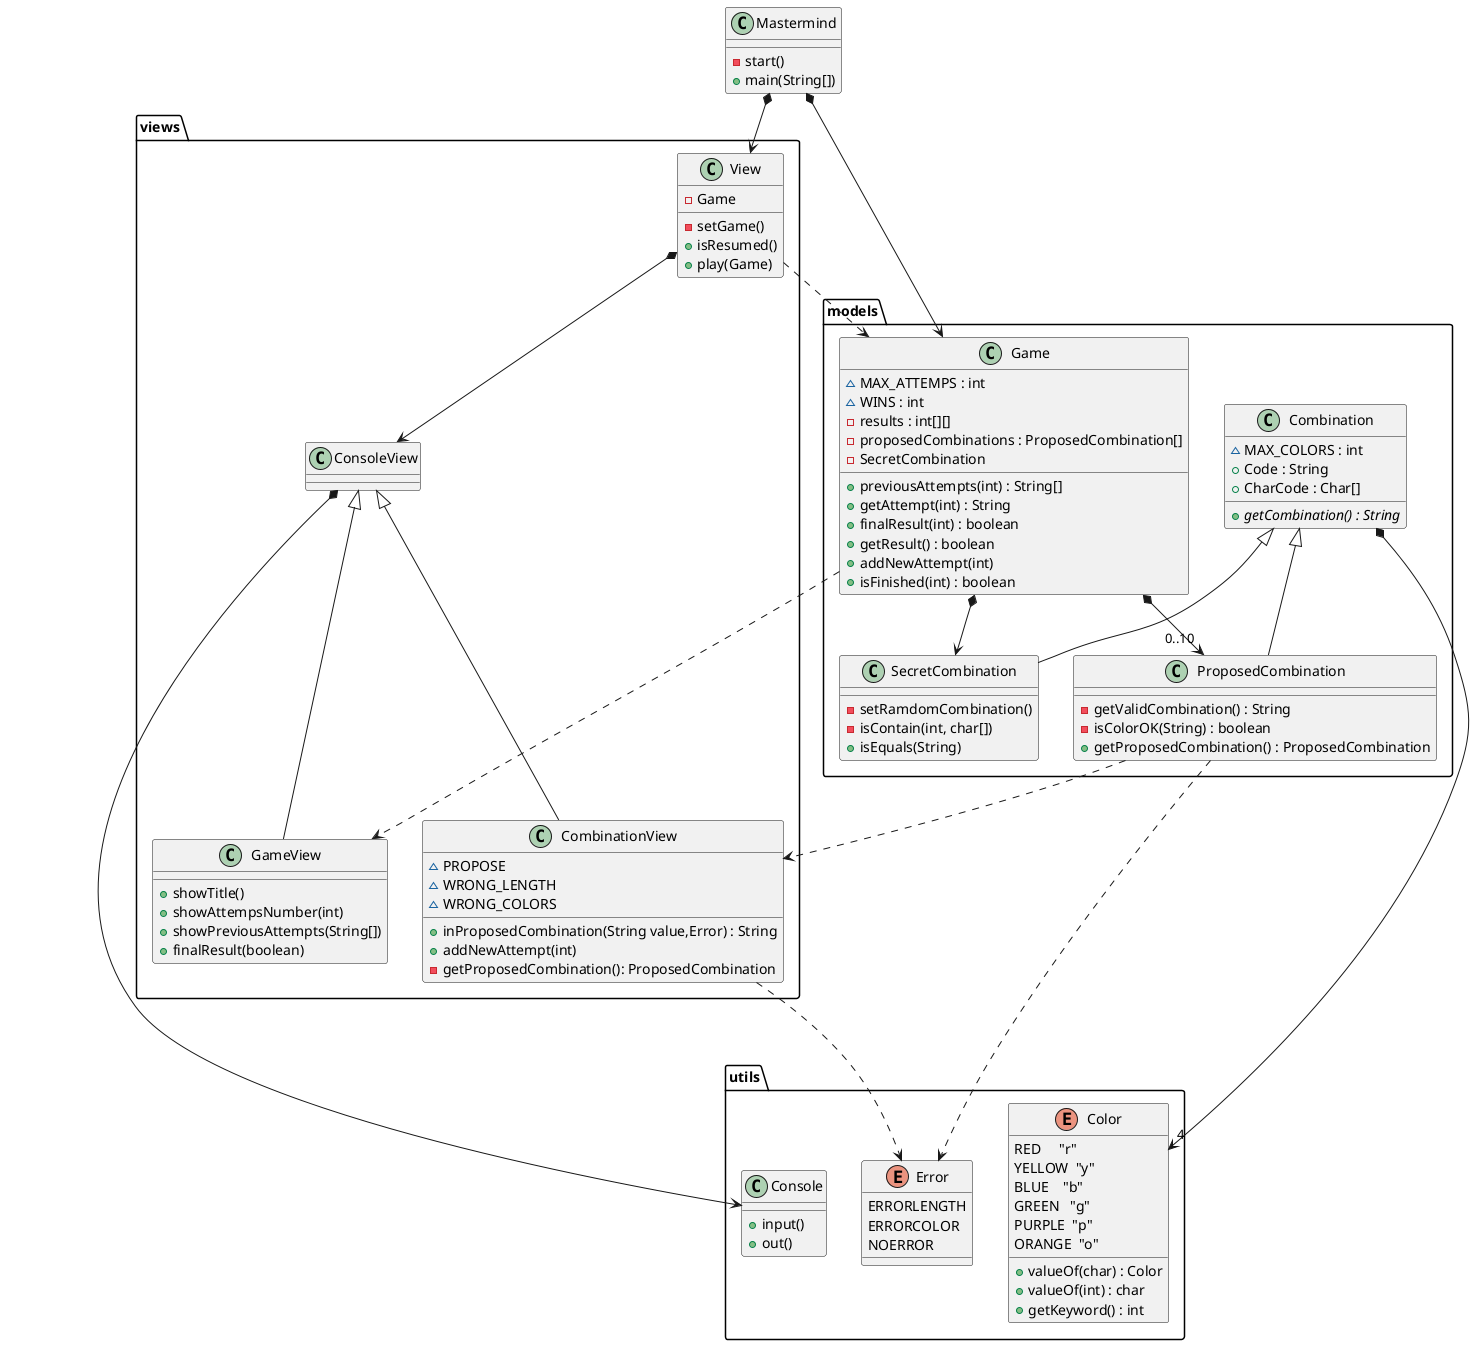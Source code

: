 @startuml Mastermind
class Mastermind{
  - start()
  + main(String[])
}
package models {
    class Game{
        ~ MAX_ATTEMPS : int
        ~ WINS : int
        - results : int[][]
        - proposedCombinations : ProposedCombination[]
        - SecretCombination

        + previousAttempts(int) : String[]
        + getAttempt(int) : String
        + finalResult(int) : boolean
        + getResult() : boolean
        + addNewAttempt(int)
        + isFinished(int) : boolean
    }

    class Combination{
        ~ MAX_COLORS : int
        + Code : String
        + CharCode : Char[]
        {abstract} + getCombination() : String
    }

    Class SecretCombination{
        - setRamdomCombination()
        - isContain(int, char[])
        + isEquals(String)
    }
    Class ProposedCombination{
        - getValidCombination() : String
        - isColorOK(String) : boolean
        + getProposedCombination() : ProposedCombination
    }
    Game *--> SecretCombination
    Game *--> "0..10" ProposedCombination
    Combination <|-- SecretCombination
    Combination <|-- ProposedCombination
}
package views{
    View *--> ConsoleView
    ConsoleView <|--- GameView
    ConsoleView <|--- CombinationView

    Class View{
        - Game
        - setGame()
        + isResumed()
        + play(Game)
    }
    Class GameView{
    + showTitle()
    + showAttempsNumber(int)
    + showPreviousAttempts(String[])
    + finalResult(boolean)
    }
    Class CombinationView{
    ~ PROPOSE
    ~ WRONG_LENGTH
    ~ WRONG_COLORS
    + inProposedCombination(String value,Error) : String
    + addNewAttempt(int)
    - getProposedCombination(): ProposedCombination 
    }
}
package utils {
    Class Console{
    + input()
    + out()
    }
    enum Color{
        RED     "r"
        YELLOW  "y"
        BLUE    "b"
        GREEN   "g"
        PURPLE  "p"
        ORANGE  "o"
        + valueOf(char) : Color
        + valueOf(int) : char
        + getKeyword() : int
    }
    enum Error{
        ERRORLENGTH
        ERRORCOLOR
        NOERROR
    }
}
Mastermind *--> Game
Mastermind *--> View
Game ...> GameView
View ...> Game
ConsoleView *--> Console
Combination *--> "4" Color
ProposedCombination ...> CombinationView
CombinationView ...> Error
ProposedCombination..> Error
@enduml